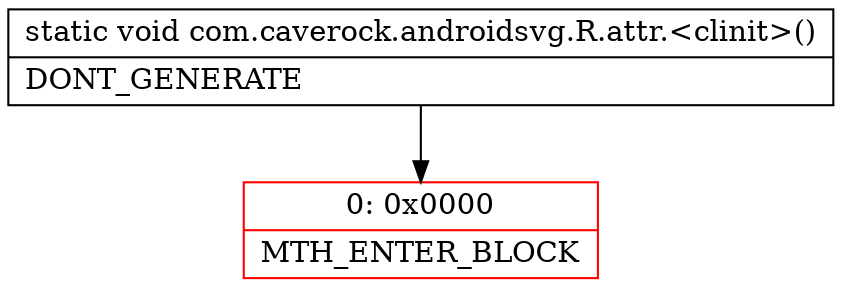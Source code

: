 digraph "CFG forcom.caverock.androidsvg.R.attr.\<clinit\>()V" {
subgraph cluster_Region_1974305178 {
label = "R(0)";
node [shape=record,color=blue];
}
Node_0 [shape=record,color=red,label="{0\:\ 0x0000|MTH_ENTER_BLOCK\l}"];
MethodNode[shape=record,label="{static void com.caverock.androidsvg.R.attr.\<clinit\>()  | DONT_GENERATE\l}"];
MethodNode -> Node_0;
}

